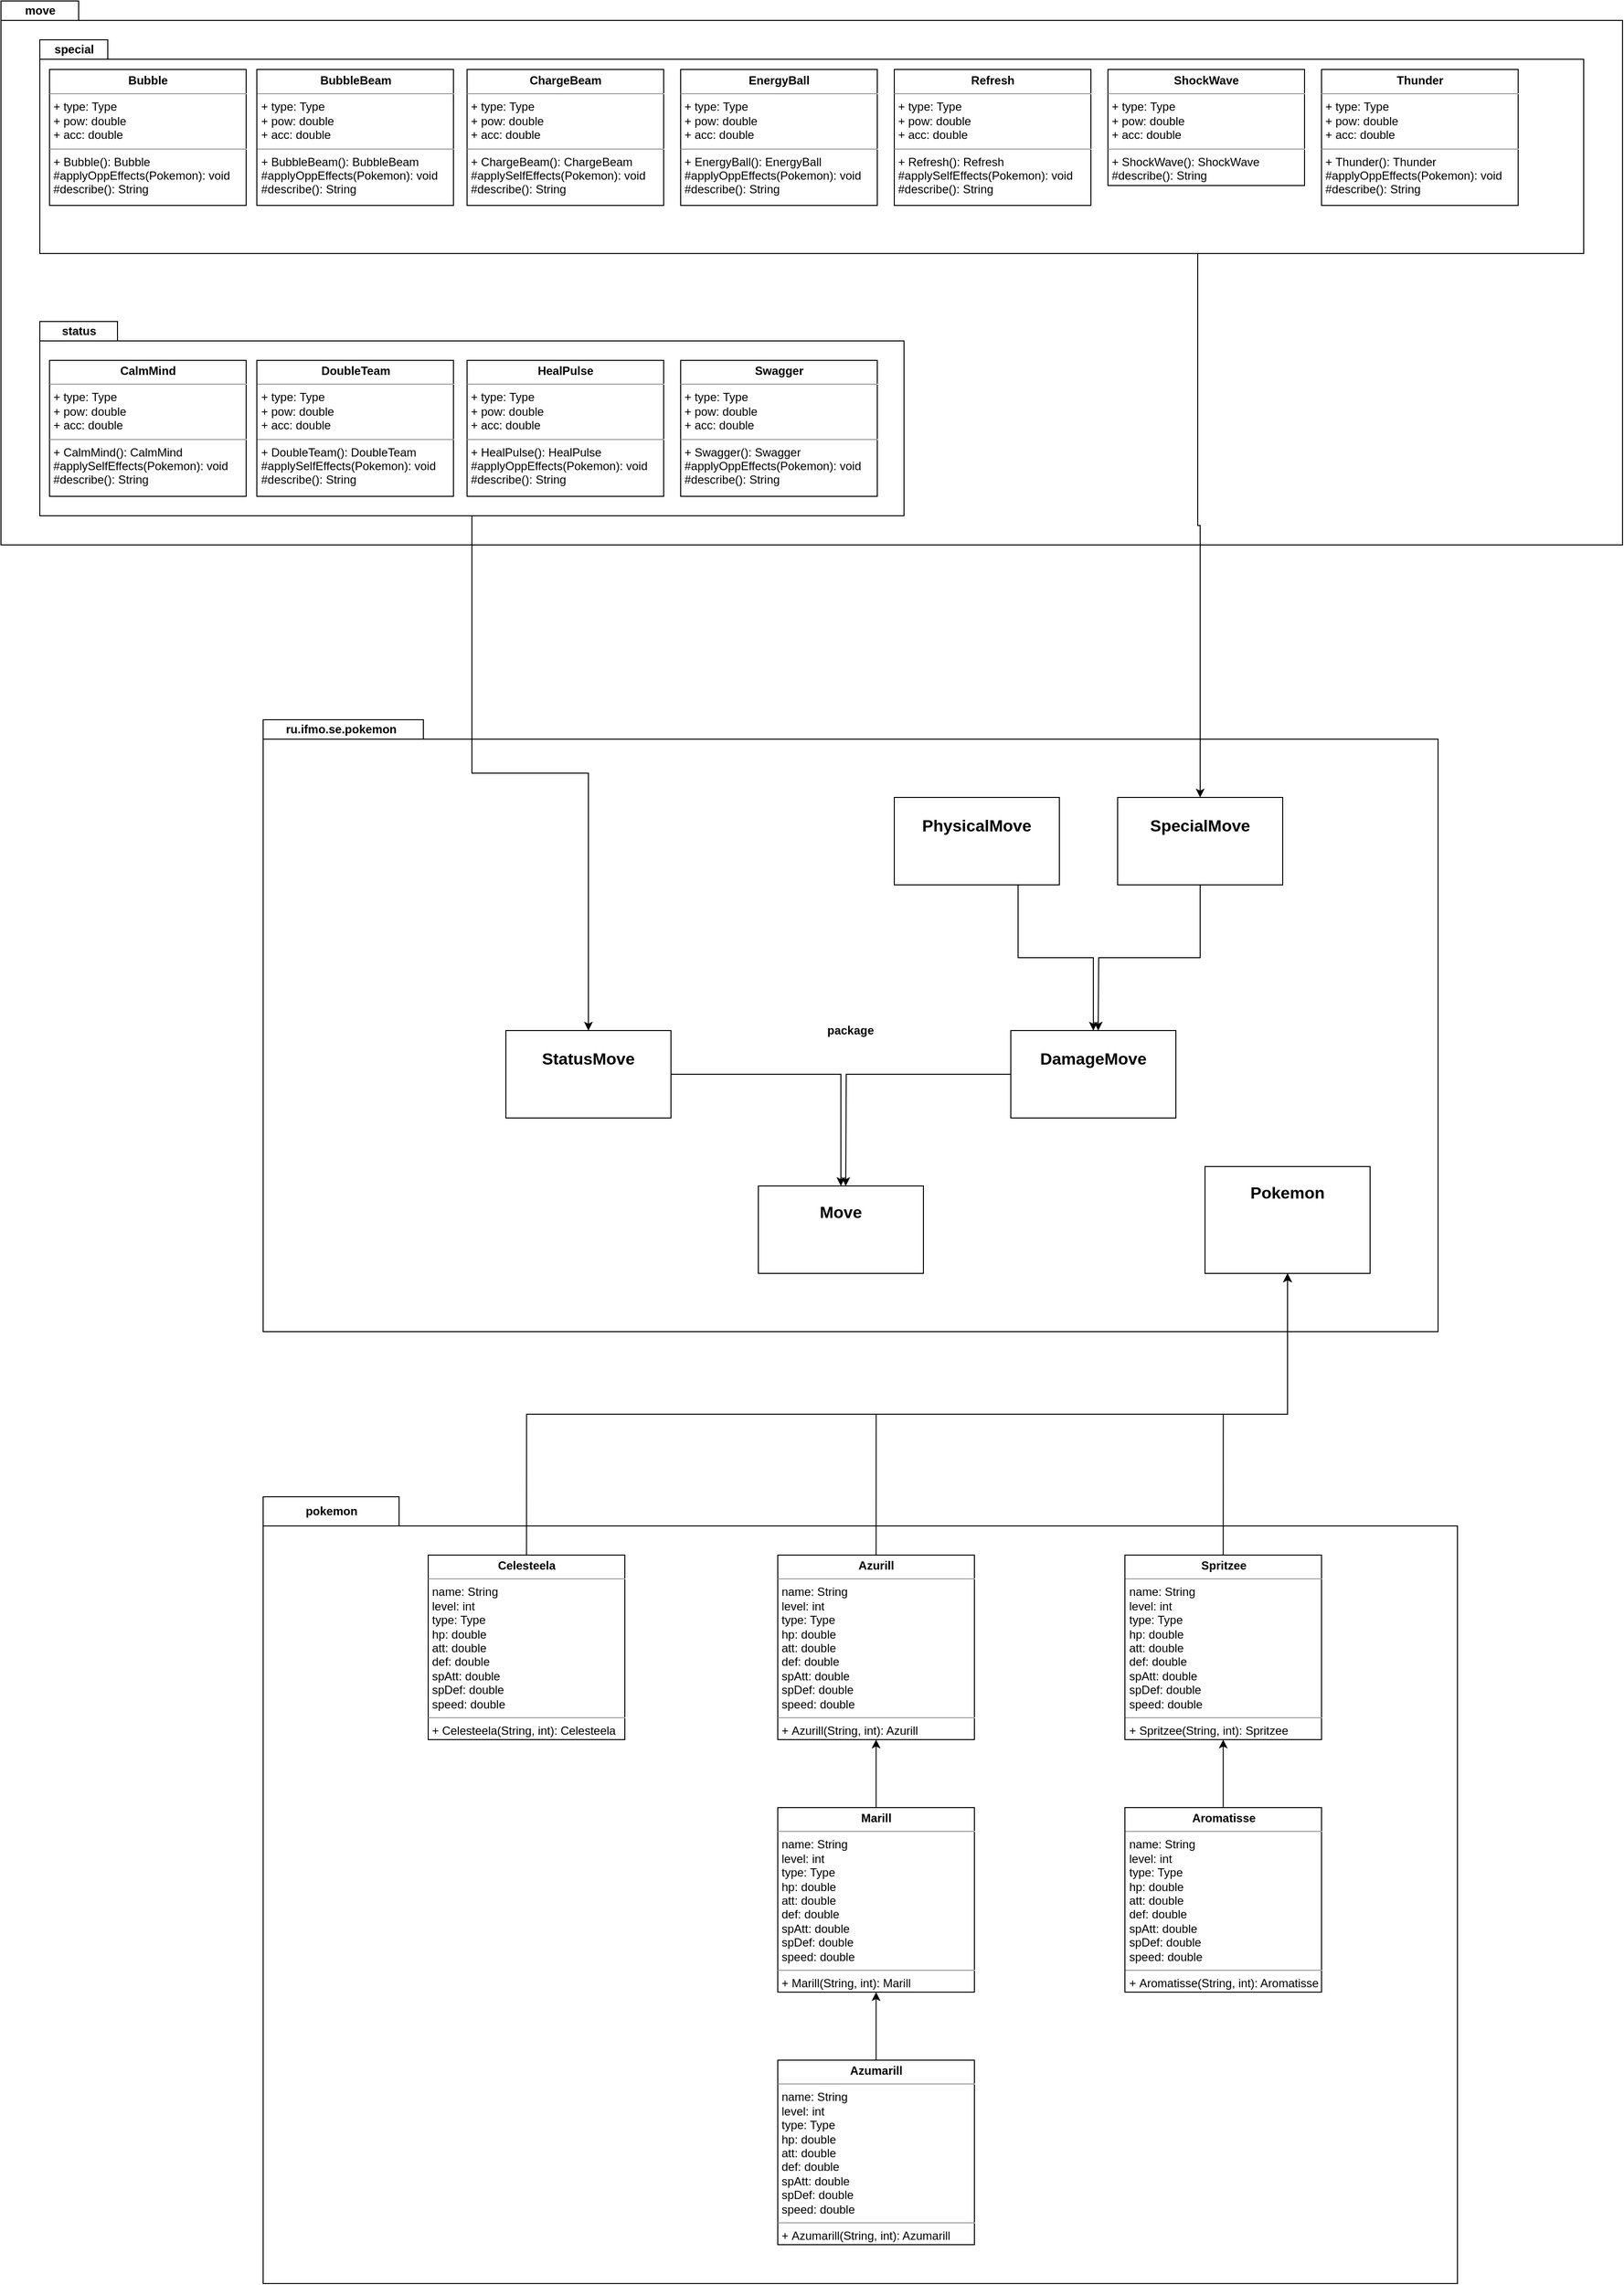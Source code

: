 <mxfile version="22.1.0" type="github">
  <diagram name="Page-1" id="b5b7bab2-c9e2-2cf4-8b2a-24fd1a2a6d21">
    <mxGraphModel dx="7760" dy="4316" grid="1" gridSize="10" guides="1" tooltips="1" connect="1" arrows="1" fold="1" page="1" pageScale="1" pageWidth="827" pageHeight="1169" background="none" math="0" shadow="0">
      <root>
        <mxCell id="0" />
        <mxCell id="1" parent="0" />
        <mxCell id="ocz2I9zyzVs3Qco7JFw5-1" value="&lt;br&gt;" style="shape=folder;fontStyle=1;spacingTop=10;tabWidth=80;tabHeight=20;tabPosition=left;html=1;whiteSpace=wrap;movable=1;resizable=1;rotatable=1;deletable=1;editable=1;locked=0;connectable=1;" vertex="1" parent="1">
          <mxGeometry x="70" y="-1060" width="1670" height="560" as="geometry" />
        </mxCell>
        <mxCell id="ocz2I9zyzVs3Qco7JFw5-3" value="package" style="shape=folder;fontStyle=1;spacingTop=10;tabWidth=70;tabHeight=20;tabPosition=left;html=1;whiteSpace=wrap;movable=1;resizable=1;rotatable=1;deletable=1;editable=1;locked=0;connectable=1;" vertex="1" parent="1">
          <mxGeometry x="110" y="-1020" width="1590" height="220" as="geometry" />
        </mxCell>
        <mxCell id="ocz2I9zyzVs3Qco7JFw5-2" value="move" style="text;align=center;fontStyle=1;verticalAlign=middle;spacingLeft=3;spacingRight=3;strokeColor=none;rotatable=0;points=[[0,0.5],[1,0.5]];portConstraint=eastwest;html=1;" vertex="1" parent="1">
          <mxGeometry x="70" y="-1060" width="80" height="20" as="geometry" />
        </mxCell>
        <mxCell id="ocz2I9zyzVs3Qco7JFw5-4" value="special" style="text;align=center;fontStyle=1;verticalAlign=middle;spacingLeft=3;spacingRight=3;strokeColor=none;rotatable=0;points=[[0,0.5],[1,0.5]];portConstraint=eastwest;html=1;" vertex="1" parent="1">
          <mxGeometry x="110" y="-1020" width="70" height="20" as="geometry" />
        </mxCell>
        <mxCell id="ocz2I9zyzVs3Qco7JFw5-8" value="&lt;p style=&quot;margin:0px;margin-top:4px;text-align:center;&quot;&gt;&lt;b&gt;Bubble&lt;/b&gt;&lt;/p&gt;&lt;hr size=&quot;1&quot;&gt;&lt;p style=&quot;border-color: var(--border-color); margin: 0px 0px 0px 4px;&quot;&gt;+ type: Type&lt;/p&gt;&lt;p style=&quot;border-color: var(--border-color); margin: 0px 0px 0px 4px;&quot;&gt;+ pow: double&lt;/p&gt;&lt;p style=&quot;border-color: var(--border-color); margin: 0px 0px 0px 4px;&quot;&gt;+ acc: double&lt;/p&gt;&lt;hr size=&quot;1&quot;&gt;&lt;p style=&quot;margin:0px;margin-left:4px;&quot;&gt;+ Bubble(): Bubble&lt;/p&gt;&lt;p style=&quot;margin:0px;margin-left:4px;&quot;&gt;#applyOppEffects(Pokemon): void&lt;/p&gt;&lt;p style=&quot;margin:0px;margin-left:4px;&quot;&gt;#describe(): String&lt;/p&gt;" style="verticalAlign=top;align=left;overflow=fill;fontSize=12;fontFamily=Helvetica;html=1;whiteSpace=wrap;" vertex="1" parent="1">
          <mxGeometry x="120" y="-989.5" width="202.5" height="140" as="geometry" />
        </mxCell>
        <mxCell id="ocz2I9zyzVs3Qco7JFw5-10" value="&lt;p style=&quot;margin:0px;margin-top:4px;text-align:center;&quot;&gt;&lt;b&gt;BubbleBeam&lt;/b&gt;&lt;/p&gt;&lt;hr size=&quot;1&quot;&gt;&lt;p style=&quot;border-color: var(--border-color); margin: 0px 0px 0px 4px;&quot;&gt;+ type: Type&lt;/p&gt;&lt;p style=&quot;border-color: var(--border-color); margin: 0px 0px 0px 4px;&quot;&gt;+ pow: double&lt;/p&gt;&lt;p style=&quot;border-color: var(--border-color); margin: 0px 0px 0px 4px;&quot;&gt;+ acc: double&lt;/p&gt;&lt;hr size=&quot;1&quot;&gt;&lt;p style=&quot;margin:0px;margin-left:4px;&quot;&gt;+ BubbleBeam(): BubbleBeam&lt;/p&gt;&lt;p style=&quot;margin:0px;margin-left:4px;&quot;&gt;#applyOppEffects(Pokemon): void&lt;/p&gt;&lt;p style=&quot;margin:0px;margin-left:4px;&quot;&gt;#describe(): String&lt;/p&gt;" style="verticalAlign=top;align=left;overflow=fill;fontSize=12;fontFamily=Helvetica;html=1;whiteSpace=wrap;" vertex="1" parent="1">
          <mxGeometry x="333.5" y="-989.5" width="202.5" height="140" as="geometry" />
        </mxCell>
        <mxCell id="ocz2I9zyzVs3Qco7JFw5-12" value="&lt;p style=&quot;margin:0px;margin-top:4px;text-align:center;&quot;&gt;&lt;b&gt;ChargeBeam&lt;/b&gt;&lt;/p&gt;&lt;hr size=&quot;1&quot;&gt;&lt;p style=&quot;border-color: var(--border-color); margin: 0px 0px 0px 4px;&quot;&gt;+ type: Type&lt;/p&gt;&lt;p style=&quot;border-color: var(--border-color); margin: 0px 0px 0px 4px;&quot;&gt;+ pow: double&lt;/p&gt;&lt;p style=&quot;border-color: var(--border-color); margin: 0px 0px 0px 4px;&quot;&gt;+ acc: double&lt;/p&gt;&lt;hr size=&quot;1&quot;&gt;&lt;p style=&quot;margin:0px;margin-left:4px;&quot;&gt;+&amp;nbsp;ChargeBeam():&amp;nbsp;&lt;span style=&quot;border-color: var(--border-color); text-align: center;&quot;&gt;Charge&lt;/span&gt;Beam&lt;/p&gt;&lt;p style=&quot;margin:0px;margin-left:4px;&quot;&gt;#applySelfEffects(Pokemon): void&lt;/p&gt;&lt;p style=&quot;margin:0px;margin-left:4px;&quot;&gt;#describe(): String&lt;/p&gt;" style="verticalAlign=top;align=left;overflow=fill;fontSize=12;fontFamily=Helvetica;html=1;whiteSpace=wrap;" vertex="1" parent="1">
          <mxGeometry x="550" y="-989.5" width="202.5" height="140" as="geometry" />
        </mxCell>
        <mxCell id="ocz2I9zyzVs3Qco7JFw5-13" value="&lt;p style=&quot;margin:0px;margin-top:4px;text-align:center;&quot;&gt;&lt;b&gt;EnergyBall&lt;/b&gt;&lt;/p&gt;&lt;hr size=&quot;1&quot;&gt;&lt;p style=&quot;border-color: var(--border-color); margin: 0px 0px 0px 4px;&quot;&gt;+ type: Type&lt;/p&gt;&lt;p style=&quot;border-color: var(--border-color); margin: 0px 0px 0px 4px;&quot;&gt;+ pow: double&lt;/p&gt;&lt;p style=&quot;border-color: var(--border-color); margin: 0px 0px 0px 4px;&quot;&gt;+ acc: double&lt;/p&gt;&lt;hr size=&quot;1&quot;&gt;&lt;p style=&quot;margin: 0px 0px 0px 4px;&quot;&gt;+&amp;nbsp;EnergyBall(): EnergyBall&lt;/p&gt;&lt;p style=&quot;margin:0px;margin-left:4px;&quot;&gt;#applyOppEffects(Pokemon): void&lt;/p&gt;&lt;p style=&quot;margin:0px;margin-left:4px;&quot;&gt;#describe(): String&lt;/p&gt;" style="verticalAlign=top;align=left;overflow=fill;fontSize=12;fontFamily=Helvetica;html=1;whiteSpace=wrap;" vertex="1" parent="1">
          <mxGeometry x="770" y="-989.5" width="202.5" height="140" as="geometry" />
        </mxCell>
        <mxCell id="ocz2I9zyzVs3Qco7JFw5-15" value="&lt;p style=&quot;margin:0px;margin-top:4px;text-align:center;&quot;&gt;&lt;b&gt;Refresh&lt;/b&gt;&lt;/p&gt;&lt;hr size=&quot;1&quot;&gt;&lt;p style=&quot;border-color: var(--border-color); margin: 0px 0px 0px 4px;&quot;&gt;+ type: Type&lt;/p&gt;&lt;p style=&quot;border-color: var(--border-color); margin: 0px 0px 0px 4px;&quot;&gt;+ pow: double&lt;/p&gt;&lt;p style=&quot;border-color: var(--border-color); margin: 0px 0px 0px 4px;&quot;&gt;+ acc: double&lt;/p&gt;&lt;hr size=&quot;1&quot;&gt;&lt;p style=&quot;margin: 0px 0px 0px 4px;&quot;&gt;+&amp;nbsp;Refresh(): Refresh&lt;/p&gt;&lt;p style=&quot;margin:0px;margin-left:4px;&quot;&gt;#applySelfEffects(Pokemon): void&lt;/p&gt;&lt;p style=&quot;margin:0px;margin-left:4px;&quot;&gt;#describe(): String&lt;/p&gt;" style="verticalAlign=top;align=left;overflow=fill;fontSize=12;fontFamily=Helvetica;html=1;whiteSpace=wrap;" vertex="1" parent="1">
          <mxGeometry x="990" y="-989.5" width="202.5" height="140" as="geometry" />
        </mxCell>
        <mxCell id="ocz2I9zyzVs3Qco7JFw5-17" value="&lt;p style=&quot;margin:0px;margin-top:4px;text-align:center;&quot;&gt;&lt;b&gt;ShockWave&lt;/b&gt;&lt;/p&gt;&lt;hr size=&quot;1&quot;&gt;&lt;p style=&quot;border-color: var(--border-color); margin: 0px 0px 0px 4px;&quot;&gt;+ type: Type&lt;/p&gt;&lt;p style=&quot;border-color: var(--border-color); margin: 0px 0px 0px 4px;&quot;&gt;+ pow: double&lt;/p&gt;&lt;p style=&quot;border-color: var(--border-color); margin: 0px 0px 0px 4px;&quot;&gt;+ acc: double&lt;/p&gt;&lt;hr size=&quot;1&quot;&gt;&lt;p style=&quot;margin: 0px 0px 0px 4px;&quot;&gt;+&amp;nbsp;ShockWave(): ShockWave&lt;/p&gt;&lt;p style=&quot;margin:0px;margin-left:4px;&quot;&gt;#describe(): String&lt;/p&gt;" style="verticalAlign=top;align=left;overflow=fill;fontSize=12;fontFamily=Helvetica;html=1;whiteSpace=wrap;" vertex="1" parent="1">
          <mxGeometry x="1210" y="-989.5" width="202.5" height="119.5" as="geometry" />
        </mxCell>
        <mxCell id="ocz2I9zyzVs3Qco7JFw5-19" value="&lt;p style=&quot;margin:0px;margin-top:4px;text-align:center;&quot;&gt;&lt;b&gt;Thunder&lt;/b&gt;&lt;/p&gt;&lt;hr size=&quot;1&quot;&gt;&lt;p style=&quot;border-color: var(--border-color); margin: 0px 0px 0px 4px;&quot;&gt;+ type: Type&lt;/p&gt;&lt;p style=&quot;border-color: var(--border-color); margin: 0px 0px 0px 4px;&quot;&gt;+ pow: double&lt;/p&gt;&lt;p style=&quot;border-color: var(--border-color); margin: 0px 0px 0px 4px;&quot;&gt;+ acc: double&lt;/p&gt;&lt;hr size=&quot;1&quot;&gt;&lt;p style=&quot;margin: 0px 0px 0px 4px;&quot;&gt;+&amp;nbsp;Thunder(): Thunder&lt;/p&gt;&lt;p style=&quot;margin:0px;margin-left:4px;&quot;&gt;#applyOppEffects(Pokemon): void&lt;/p&gt;&lt;p style=&quot;margin:0px;margin-left:4px;&quot;&gt;#describe(): String&lt;/p&gt;" style="verticalAlign=top;align=left;overflow=fill;fontSize=12;fontFamily=Helvetica;html=1;whiteSpace=wrap;" vertex="1" parent="1">
          <mxGeometry x="1430" y="-989.5" width="202.5" height="140" as="geometry" />
        </mxCell>
        <mxCell id="ocz2I9zyzVs3Qco7JFw5-21" value="" style="shape=folder;fontStyle=1;spacingTop=10;tabWidth=80;tabHeight=20;tabPosition=left;html=1;whiteSpace=wrap;" vertex="1" parent="1">
          <mxGeometry x="110" y="-730" width="890" height="200" as="geometry" />
        </mxCell>
        <mxCell id="ocz2I9zyzVs3Qco7JFw5-22" value="&lt;p style=&quot;margin:0px;margin-top:4px;text-align:center;&quot;&gt;&lt;b&gt;CalmMind&lt;/b&gt;&lt;/p&gt;&lt;hr size=&quot;1&quot;&gt;&lt;p style=&quot;border-color: var(--border-color); margin: 0px 0px 0px 4px;&quot;&gt;+ type: Type&lt;/p&gt;&lt;p style=&quot;border-color: var(--border-color); margin: 0px 0px 0px 4px;&quot;&gt;+ pow: double&lt;/p&gt;&lt;p style=&quot;border-color: var(--border-color); margin: 0px 0px 0px 4px;&quot;&gt;+ acc: double&lt;/p&gt;&lt;hr size=&quot;1&quot;&gt;&lt;p style=&quot;margin:0px;margin-left:4px;&quot;&gt;+ CalmMind(): CalmMind&lt;/p&gt;&lt;p style=&quot;margin:0px;margin-left:4px;&quot;&gt;#applySelfEffects(Pokemon): void&lt;/p&gt;&lt;p style=&quot;margin:0px;margin-left:4px;&quot;&gt;#describe(): String&lt;/p&gt;" style="verticalAlign=top;align=left;overflow=fill;fontSize=12;fontFamily=Helvetica;html=1;whiteSpace=wrap;" vertex="1" parent="1">
          <mxGeometry x="120" y="-690" width="202.5" height="140" as="geometry" />
        </mxCell>
        <mxCell id="ocz2I9zyzVs3Qco7JFw5-23" value="&lt;p style=&quot;margin:0px;margin-top:4px;text-align:center;&quot;&gt;&lt;b&gt;DoubleTeam&lt;/b&gt;&lt;/p&gt;&lt;hr size=&quot;1&quot;&gt;&lt;p style=&quot;border-color: var(--border-color); margin: 0px 0px 0px 4px;&quot;&gt;+ type: Type&lt;/p&gt;&lt;p style=&quot;border-color: var(--border-color); margin: 0px 0px 0px 4px;&quot;&gt;+ pow: double&lt;/p&gt;&lt;p style=&quot;border-color: var(--border-color); margin: 0px 0px 0px 4px;&quot;&gt;+ acc: double&lt;/p&gt;&lt;hr size=&quot;1&quot;&gt;&lt;p style=&quot;margin:0px;margin-left:4px;&quot;&gt;+ DoubleTeam(): DoubleTeam&lt;/p&gt;&lt;p style=&quot;margin:0px;margin-left:4px;&quot;&gt;#applySelfEffects(Pokemon): void&lt;/p&gt;&lt;p style=&quot;margin:0px;margin-left:4px;&quot;&gt;#describe(): String&lt;/p&gt;" style="verticalAlign=top;align=left;overflow=fill;fontSize=12;fontFamily=Helvetica;html=1;whiteSpace=wrap;" vertex="1" parent="1">
          <mxGeometry x="333.5" y="-690" width="202.5" height="140" as="geometry" />
        </mxCell>
        <mxCell id="ocz2I9zyzVs3Qco7JFw5-24" value="&lt;p style=&quot;margin:0px;margin-top:4px;text-align:center;&quot;&gt;&lt;b&gt;HealPulse&lt;/b&gt;&lt;/p&gt;&lt;hr size=&quot;1&quot;&gt;&lt;p style=&quot;border-color: var(--border-color); margin: 0px 0px 0px 4px;&quot;&gt;+ type: Type&lt;/p&gt;&lt;p style=&quot;border-color: var(--border-color); margin: 0px 0px 0px 4px;&quot;&gt;+ pow: double&lt;/p&gt;&lt;p style=&quot;border-color: var(--border-color); margin: 0px 0px 0px 4px;&quot;&gt;+ acc: double&lt;/p&gt;&lt;hr size=&quot;1&quot;&gt;&lt;p style=&quot;margin:0px;margin-left:4px;&quot;&gt;+ HealPulse(): HealPulse&lt;/p&gt;&lt;p style=&quot;margin:0px;margin-left:4px;&quot;&gt;#applyOppEffects(Pokemon): void&lt;/p&gt;&lt;p style=&quot;margin:0px;margin-left:4px;&quot;&gt;#describe(): String&lt;/p&gt;" style="verticalAlign=top;align=left;overflow=fill;fontSize=12;fontFamily=Helvetica;html=1;whiteSpace=wrap;" vertex="1" parent="1">
          <mxGeometry x="550" y="-690" width="202.5" height="140" as="geometry" />
        </mxCell>
        <mxCell id="ocz2I9zyzVs3Qco7JFw5-25" value="&lt;p style=&quot;margin:0px;margin-top:4px;text-align:center;&quot;&gt;&lt;b&gt;Swagger&lt;/b&gt;&lt;/p&gt;&lt;hr size=&quot;1&quot;&gt;&lt;p style=&quot;border-color: var(--border-color); margin: 0px 0px 0px 4px;&quot;&gt;+ type: Type&lt;/p&gt;&lt;p style=&quot;border-color: var(--border-color); margin: 0px 0px 0px 4px;&quot;&gt;+ pow: double&lt;/p&gt;&lt;p style=&quot;border-color: var(--border-color); margin: 0px 0px 0px 4px;&quot;&gt;+ acc: double&lt;/p&gt;&lt;hr size=&quot;1&quot;&gt;&lt;p style=&quot;margin:0px;margin-left:4px;&quot;&gt;+ Swagger(): Swagger&lt;/p&gt;&lt;p style=&quot;margin:0px;margin-left:4px;&quot;&gt;#applyOppEffects(Pokemon): void&lt;/p&gt;&lt;p style=&quot;margin:0px;margin-left:4px;&quot;&gt;#describe(): String&lt;/p&gt;" style="verticalAlign=top;align=left;overflow=fill;fontSize=12;fontFamily=Helvetica;html=1;whiteSpace=wrap;" vertex="1" parent="1">
          <mxGeometry x="770" y="-690" width="202.5" height="140" as="geometry" />
        </mxCell>
        <mxCell id="ocz2I9zyzVs3Qco7JFw5-26" value="status" style="text;align=center;fontStyle=1;verticalAlign=middle;spacingLeft=3;spacingRight=3;strokeColor=none;rotatable=0;points=[[0,0.5],[1,0.5]];portConstraint=eastwest;html=1;" vertex="1" parent="1">
          <mxGeometry x="110" y="-730" width="80" height="20" as="geometry" />
        </mxCell>
        <mxCell id="ocz2I9zyzVs3Qco7JFw5-27" value="package" style="shape=folder;fontStyle=1;spacingTop=10;tabWidth=165;tabHeight=20;tabPosition=left;html=1;whiteSpace=wrap;" vertex="1" parent="1">
          <mxGeometry x="340" y="-320" width="1210" height="630" as="geometry" />
        </mxCell>
        <mxCell id="ocz2I9zyzVs3Qco7JFw5-29" value="&lt;p style=&quot;margin: 4px 0px 0px;&quot;&gt;&lt;br&gt;&lt;b&gt;&lt;font style=&quot;font-size: 17px;&quot;&gt;Move&lt;/font&gt;&lt;/b&gt;&lt;/p&gt;" style="verticalAlign=top;align=center;overflow=fill;fontSize=12;fontFamily=Helvetica;html=1;whiteSpace=wrap;" vertex="1" parent="1">
          <mxGeometry x="850" y="160" width="170" height="90" as="geometry" />
        </mxCell>
        <mxCell id="ocz2I9zyzVs3Qco7JFw5-38" style="edgeStyle=orthogonalEdgeStyle;rounded=0;orthogonalLoop=1;jettySize=auto;html=1;exitX=0;exitY=0.5;exitDx=0;exitDy=0;" edge="1" parent="1" source="ocz2I9zyzVs3Qco7JFw5-30">
          <mxGeometry relative="1" as="geometry">
            <mxPoint x="940" y="160" as="targetPoint" />
          </mxGeometry>
        </mxCell>
        <mxCell id="ocz2I9zyzVs3Qco7JFw5-30" value="&lt;div style=&quot;&quot;&gt;&lt;span style=&quot;font-size: 17px; background-color: initial;&quot;&gt;&lt;br&gt;&lt;/span&gt;&lt;/div&gt;&lt;div style=&quot;&quot;&gt;&lt;span style=&quot;font-size: 17px; background-color: initial;&quot;&gt;&lt;b&gt;DamageMove&lt;/b&gt;&lt;/span&gt;&lt;/div&gt;" style="verticalAlign=top;align=center;overflow=fill;fontSize=12;fontFamily=Helvetica;html=1;whiteSpace=wrap;" vertex="1" parent="1">
          <mxGeometry x="1110" width="170" height="90" as="geometry" />
        </mxCell>
        <mxCell id="ocz2I9zyzVs3Qco7JFw5-34" style="edgeStyle=orthogonalEdgeStyle;rounded=0;orthogonalLoop=1;jettySize=auto;html=1;exitX=1;exitY=0.5;exitDx=0;exitDy=0;" edge="1" parent="1" source="ocz2I9zyzVs3Qco7JFw5-31" target="ocz2I9zyzVs3Qco7JFw5-29">
          <mxGeometry relative="1" as="geometry" />
        </mxCell>
        <mxCell id="ocz2I9zyzVs3Qco7JFw5-31" value="&lt;div style=&quot;&quot;&gt;&lt;span style=&quot;font-size: 17px; background-color: initial;&quot;&gt;&lt;br&gt;&lt;/span&gt;&lt;/div&gt;&lt;div style=&quot;&quot;&gt;&lt;span style=&quot;font-size: 17px; background-color: initial;&quot;&gt;&lt;b&gt;StatusMove&lt;/b&gt;&lt;/span&gt;&lt;/div&gt;" style="verticalAlign=top;align=center;overflow=fill;fontSize=12;fontFamily=Helvetica;html=1;whiteSpace=wrap;" vertex="1" parent="1">
          <mxGeometry x="590" width="170" height="90" as="geometry" />
        </mxCell>
        <mxCell id="ocz2I9zyzVs3Qco7JFw5-36" style="edgeStyle=orthogonalEdgeStyle;rounded=0;orthogonalLoop=1;jettySize=auto;html=1;exitX=0.75;exitY=1;exitDx=0;exitDy=0;entryX=0.5;entryY=0;entryDx=0;entryDy=0;" edge="1" parent="1" source="ocz2I9zyzVs3Qco7JFw5-32" target="ocz2I9zyzVs3Qco7JFw5-30">
          <mxGeometry relative="1" as="geometry" />
        </mxCell>
        <mxCell id="ocz2I9zyzVs3Qco7JFw5-32" value="&lt;div style=&quot;&quot;&gt;&lt;span style=&quot;font-size: 17px; background-color: initial;&quot;&gt;&lt;br&gt;&lt;/span&gt;&lt;/div&gt;&lt;div style=&quot;&quot;&gt;&lt;span style=&quot;font-size: 17px; background-color: initial;&quot;&gt;&lt;b&gt;PhysicalMove&lt;/b&gt;&lt;/span&gt;&lt;/div&gt;" style="verticalAlign=top;align=center;overflow=fill;fontSize=12;fontFamily=Helvetica;html=1;whiteSpace=wrap;" vertex="1" parent="1">
          <mxGeometry x="990" y="-240" width="170" height="90" as="geometry" />
        </mxCell>
        <mxCell id="ocz2I9zyzVs3Qco7JFw5-37" style="edgeStyle=orthogonalEdgeStyle;rounded=0;orthogonalLoop=1;jettySize=auto;html=1;exitX=0.5;exitY=1;exitDx=0;exitDy=0;" edge="1" parent="1" source="ocz2I9zyzVs3Qco7JFw5-33">
          <mxGeometry relative="1" as="geometry">
            <mxPoint x="1200" as="targetPoint" />
          </mxGeometry>
        </mxCell>
        <mxCell id="ocz2I9zyzVs3Qco7JFw5-33" value="&lt;div style=&quot;&quot;&gt;&lt;span style=&quot;font-size: 17px; background-color: initial;&quot;&gt;&lt;br&gt;&lt;/span&gt;&lt;/div&gt;&lt;div style=&quot;&quot;&gt;&lt;span style=&quot;font-size: 17px; background-color: initial;&quot;&gt;&lt;b&gt;SpecialMove&lt;/b&gt;&lt;/span&gt;&lt;/div&gt;" style="verticalAlign=top;align=center;overflow=fill;fontSize=12;fontFamily=Helvetica;html=1;whiteSpace=wrap;" vertex="1" parent="1">
          <mxGeometry x="1220" y="-240" width="170" height="90" as="geometry" />
        </mxCell>
        <mxCell id="ocz2I9zyzVs3Qco7JFw5-39" value="ru.ifmo.se.pokemon" style="text;align=center;fontStyle=1;verticalAlign=middle;spacingLeft=3;spacingRight=3;strokeColor=none;rotatable=0;points=[[0,0.5],[1,0.5]];portConstraint=eastwest;html=1;" vertex="1" parent="1">
          <mxGeometry x="340" y="-320" width="160" height="20" as="geometry" />
        </mxCell>
        <mxCell id="ocz2I9zyzVs3Qco7JFw5-44" value="" style="shape=folder;fontStyle=1;spacingTop=10;tabWidth=140;tabHeight=30;tabPosition=left;html=1;whiteSpace=wrap;" vertex="1" parent="1">
          <mxGeometry x="340" y="480" width="1230" height="810" as="geometry" />
        </mxCell>
        <mxCell id="ocz2I9zyzVs3Qco7JFw5-45" value="&lt;p style=&quot;margin: 4px 0px 0px;&quot;&gt;&lt;br&gt;&lt;b&gt;&lt;font style=&quot;font-size: 17px;&quot;&gt;Pokemon&lt;/font&gt;&lt;/b&gt;&lt;/p&gt;" style="verticalAlign=top;align=center;overflow=fill;fontSize=12;fontFamily=Helvetica;html=1;whiteSpace=wrap;" vertex="1" parent="1">
          <mxGeometry x="1310" y="140" width="170" height="110" as="geometry" />
        </mxCell>
        <mxCell id="ocz2I9zyzVs3Qco7JFw5-47" style="edgeStyle=orthogonalEdgeStyle;rounded=0;orthogonalLoop=1;jettySize=auto;html=1;exitX=0.5;exitY=1;exitDx=0;exitDy=0;exitPerimeter=0;entryX=0.5;entryY=0;entryDx=0;entryDy=0;" edge="1" parent="1" source="ocz2I9zyzVs3Qco7JFw5-21" target="ocz2I9zyzVs3Qco7JFw5-31">
          <mxGeometry relative="1" as="geometry" />
        </mxCell>
        <mxCell id="ocz2I9zyzVs3Qco7JFw5-48" style="edgeStyle=orthogonalEdgeStyle;rounded=0;orthogonalLoop=1;jettySize=auto;html=1;exitX=0.75;exitY=1;exitDx=0;exitDy=0;exitPerimeter=0;entryX=0.5;entryY=0;entryDx=0;entryDy=0;" edge="1" parent="1" source="ocz2I9zyzVs3Qco7JFw5-3" target="ocz2I9zyzVs3Qco7JFw5-33">
          <mxGeometry relative="1" as="geometry" />
        </mxCell>
        <mxCell id="ocz2I9zyzVs3Qco7JFw5-49" value="pokemon" style="text;align=center;fontStyle=1;verticalAlign=middle;spacingLeft=3;spacingRight=3;strokeColor=none;rotatable=0;points=[[0,0.5],[1,0.5]];portConstraint=eastwest;html=1;" vertex="1" parent="1">
          <mxGeometry x="340" y="480" width="140" height="30" as="geometry" />
        </mxCell>
        <mxCell id="ocz2I9zyzVs3Qco7JFw5-53" style="edgeStyle=orthogonalEdgeStyle;rounded=0;orthogonalLoop=1;jettySize=auto;html=1;exitX=0.5;exitY=0;exitDx=0;exitDy=0;entryX=0.5;entryY=1;entryDx=0;entryDy=0;" edge="1" parent="1" source="ocz2I9zyzVs3Qco7JFw5-50" target="ocz2I9zyzVs3Qco7JFw5-52">
          <mxGeometry relative="1" as="geometry" />
        </mxCell>
        <mxCell id="ocz2I9zyzVs3Qco7JFw5-50" value="&lt;p style=&quot;margin:0px;margin-top:4px;text-align:center;&quot;&gt;&lt;b&gt;Marill&lt;/b&gt;&lt;/p&gt;&lt;hr size=&quot;1&quot;&gt;&lt;p style=&quot;border-color: var(--border-color); margin: 0px 0px 0px 4px;&quot;&gt;&lt;span style=&quot;background-color: initial;&quot;&gt;name: String&lt;/span&gt;&lt;br&gt;&lt;/p&gt;&lt;p style=&quot;border-color: var(--border-color); margin: 0px 0px 0px 4px;&quot;&gt;level: int&lt;/p&gt;&lt;p style=&quot;border-color: var(--border-color); margin: 0px 0px 0px 4px;&quot;&gt;type: Type&lt;/p&gt;&lt;p style=&quot;border-color: var(--border-color); margin: 0px 0px 0px 4px;&quot;&gt;hp: double&lt;/p&gt;&lt;p style=&quot;border-color: var(--border-color); margin: 0px 0px 0px 4px;&quot;&gt;att: double&lt;/p&gt;&lt;p style=&quot;border-color: var(--border-color); margin: 0px 0px 0px 4px;&quot;&gt;def: double&lt;/p&gt;&lt;p style=&quot;border-color: var(--border-color); margin: 0px 0px 0px 4px;&quot;&gt;spAtt: double&lt;/p&gt;&lt;p style=&quot;border-color: var(--border-color); margin: 0px 0px 0px 4px;&quot;&gt;spDef: double&lt;/p&gt;&lt;p style=&quot;border-color: var(--border-color); margin: 0px 0px 0px 4px;&quot;&gt;speed: double&lt;/p&gt;&lt;hr size=&quot;1&quot;&gt;&lt;p style=&quot;margin: 0px 0px 0px 4px;&quot;&gt;&lt;span style=&quot;background-color: initial; border-color: var(--border-color);&quot;&gt;+&amp;nbsp;&lt;/span&gt;&lt;span style=&quot;background-color: initial; border-color: var(--border-color);&quot;&gt;Marill(String, int): Marill&lt;/span&gt;&lt;br&gt;&lt;/p&gt;" style="verticalAlign=top;align=left;overflow=fill;fontSize=12;fontFamily=Helvetica;html=1;whiteSpace=wrap;" vertex="1" parent="1">
          <mxGeometry x="870" y="800" width="202.5" height="190" as="geometry" />
        </mxCell>
        <mxCell id="ocz2I9zyzVs3Qco7JFw5-54" style="edgeStyle=orthogonalEdgeStyle;rounded=0;orthogonalLoop=1;jettySize=auto;html=1;exitX=0.5;exitY=0;exitDx=0;exitDy=0;entryX=0.5;entryY=1;entryDx=0;entryDy=0;" edge="1" parent="1" source="ocz2I9zyzVs3Qco7JFw5-51" target="ocz2I9zyzVs3Qco7JFw5-50">
          <mxGeometry relative="1" as="geometry" />
        </mxCell>
        <mxCell id="ocz2I9zyzVs3Qco7JFw5-51" value="&lt;p style=&quot;margin:0px;margin-top:4px;text-align:center;&quot;&gt;&lt;b&gt;Azumarill&lt;/b&gt;&lt;/p&gt;&lt;hr size=&quot;1&quot;&gt;&lt;p style=&quot;border-color: var(--border-color); margin: 0px 0px 0px 4px;&quot;&gt;&lt;span style=&quot;background-color: initial;&quot;&gt;name: String&lt;/span&gt;&lt;br&gt;&lt;/p&gt;&lt;p style=&quot;border-color: var(--border-color); margin: 0px 0px 0px 4px;&quot;&gt;level: int&lt;/p&gt;&lt;p style=&quot;border-color: var(--border-color); margin: 0px 0px 0px 4px;&quot;&gt;type: Type&lt;/p&gt;&lt;p style=&quot;border-color: var(--border-color); margin: 0px 0px 0px 4px;&quot;&gt;hp: double&lt;/p&gt;&lt;p style=&quot;border-color: var(--border-color); margin: 0px 0px 0px 4px;&quot;&gt;att: double&lt;/p&gt;&lt;p style=&quot;border-color: var(--border-color); margin: 0px 0px 0px 4px;&quot;&gt;def: double&lt;/p&gt;&lt;p style=&quot;border-color: var(--border-color); margin: 0px 0px 0px 4px;&quot;&gt;spAtt: double&lt;/p&gt;&lt;p style=&quot;border-color: var(--border-color); margin: 0px 0px 0px 4px;&quot;&gt;spDef: double&lt;/p&gt;&lt;p style=&quot;border-color: var(--border-color); margin: 0px 0px 0px 4px;&quot;&gt;speed: double&lt;/p&gt;&lt;hr size=&quot;1&quot;&gt;&lt;p style=&quot;margin: 0px 0px 0px 4px;&quot;&gt;&lt;span style=&quot;background-color: initial; border-color: var(--border-color);&quot;&gt;+&amp;nbsp;&lt;/span&gt;&lt;span style=&quot;background-color: initial; border-color: var(--border-color);&quot;&gt;Azumarill(String, int): Azumarill&lt;/span&gt;&lt;br&gt;&lt;/p&gt;" style="verticalAlign=top;align=left;overflow=fill;fontSize=12;fontFamily=Helvetica;html=1;whiteSpace=wrap;" vertex="1" parent="1">
          <mxGeometry x="870" y="1060" width="202.5" height="190" as="geometry" />
        </mxCell>
        <mxCell id="ocz2I9zyzVs3Qco7JFw5-55" style="edgeStyle=orthogonalEdgeStyle;rounded=0;orthogonalLoop=1;jettySize=auto;html=1;exitX=0.5;exitY=0;exitDx=0;exitDy=0;entryX=0.5;entryY=1;entryDx=0;entryDy=0;" edge="1" parent="1" source="ocz2I9zyzVs3Qco7JFw5-52" target="ocz2I9zyzVs3Qco7JFw5-45">
          <mxGeometry relative="1" as="geometry" />
        </mxCell>
        <mxCell id="ocz2I9zyzVs3Qco7JFw5-52" value="&lt;p style=&quot;margin:0px;margin-top:4px;text-align:center;&quot;&gt;&lt;b&gt;Azurill&lt;/b&gt;&lt;/p&gt;&lt;hr size=&quot;1&quot;&gt;&lt;p style=&quot;border-color: var(--border-color); margin: 0px 0px 0px 4px;&quot;&gt;&lt;span style=&quot;background-color: initial;&quot;&gt;name: String&lt;/span&gt;&lt;br&gt;&lt;/p&gt;&lt;p style=&quot;border-color: var(--border-color); margin: 0px 0px 0px 4px;&quot;&gt;level: int&lt;/p&gt;&lt;p style=&quot;border-color: var(--border-color); margin: 0px 0px 0px 4px;&quot;&gt;type: Type&lt;/p&gt;&lt;p style=&quot;border-color: var(--border-color); margin: 0px 0px 0px 4px;&quot;&gt;hp: double&lt;/p&gt;&lt;p style=&quot;border-color: var(--border-color); margin: 0px 0px 0px 4px;&quot;&gt;att: double&lt;/p&gt;&lt;p style=&quot;border-color: var(--border-color); margin: 0px 0px 0px 4px;&quot;&gt;def: double&lt;/p&gt;&lt;p style=&quot;border-color: var(--border-color); margin: 0px 0px 0px 4px;&quot;&gt;spAtt: double&lt;/p&gt;&lt;p style=&quot;border-color: var(--border-color); margin: 0px 0px 0px 4px;&quot;&gt;spDef: double&lt;/p&gt;&lt;p style=&quot;border-color: var(--border-color); margin: 0px 0px 0px 4px;&quot;&gt;speed: double&lt;/p&gt;&lt;hr size=&quot;1&quot;&gt;&lt;p style=&quot;margin: 0px 0px 0px 4px;&quot;&gt;&lt;span style=&quot;background-color: initial; border-color: var(--border-color);&quot;&gt;+&amp;nbsp;&lt;/span&gt;&lt;span style=&quot;background-color: initial; border-color: var(--border-color);&quot;&gt;Azurill(String, int): Azurill&lt;/span&gt;&lt;br&gt;&lt;/p&gt;" style="verticalAlign=top;align=left;overflow=fill;fontSize=12;fontFamily=Helvetica;html=1;whiteSpace=wrap;" vertex="1" parent="1">
          <mxGeometry x="870" y="540" width="202.5" height="190" as="geometry" />
        </mxCell>
        <mxCell id="ocz2I9zyzVs3Qco7JFw5-59" style="edgeStyle=orthogonalEdgeStyle;rounded=0;orthogonalLoop=1;jettySize=auto;html=1;exitX=0.5;exitY=0;exitDx=0;exitDy=0;entryX=0.5;entryY=1;entryDx=0;entryDy=0;" edge="1" parent="1" source="ocz2I9zyzVs3Qco7JFw5-56" target="ocz2I9zyzVs3Qco7JFw5-45">
          <mxGeometry relative="1" as="geometry" />
        </mxCell>
        <mxCell id="ocz2I9zyzVs3Qco7JFw5-56" value="&lt;p style=&quot;margin:0px;margin-top:4px;text-align:center;&quot;&gt;&lt;b&gt;Spritzee&lt;/b&gt;&lt;/p&gt;&lt;hr size=&quot;1&quot;&gt;&lt;p style=&quot;border-color: var(--border-color); margin: 0px 0px 0px 4px;&quot;&gt;&lt;span style=&quot;background-color: initial;&quot;&gt;name: String&lt;/span&gt;&lt;br&gt;&lt;/p&gt;&lt;p style=&quot;border-color: var(--border-color); margin: 0px 0px 0px 4px;&quot;&gt;level: int&lt;/p&gt;&lt;p style=&quot;border-color: var(--border-color); margin: 0px 0px 0px 4px;&quot;&gt;type: Type&lt;/p&gt;&lt;p style=&quot;border-color: var(--border-color); margin: 0px 0px 0px 4px;&quot;&gt;hp: double&lt;/p&gt;&lt;p style=&quot;border-color: var(--border-color); margin: 0px 0px 0px 4px;&quot;&gt;att: double&lt;/p&gt;&lt;p style=&quot;border-color: var(--border-color); margin: 0px 0px 0px 4px;&quot;&gt;def: double&lt;/p&gt;&lt;p style=&quot;border-color: var(--border-color); margin: 0px 0px 0px 4px;&quot;&gt;spAtt: double&lt;/p&gt;&lt;p style=&quot;border-color: var(--border-color); margin: 0px 0px 0px 4px;&quot;&gt;spDef: double&lt;/p&gt;&lt;p style=&quot;border-color: var(--border-color); margin: 0px 0px 0px 4px;&quot;&gt;speed: double&lt;/p&gt;&lt;hr size=&quot;1&quot;&gt;&lt;p style=&quot;margin: 0px 0px 0px 4px;&quot;&gt;&lt;span style=&quot;background-color: initial; border-color: var(--border-color);&quot;&gt;+&amp;nbsp;&lt;/span&gt;&lt;span style=&quot;background-color: initial; border-color: var(--border-color);&quot;&gt;Spritzee(String, int): Spritzee&lt;/span&gt;&lt;br&gt;&lt;/p&gt;" style="verticalAlign=top;align=left;overflow=fill;fontSize=12;fontFamily=Helvetica;html=1;whiteSpace=wrap;" vertex="1" parent="1">
          <mxGeometry x="1227.5" y="540" width="202.5" height="190" as="geometry" />
        </mxCell>
        <mxCell id="ocz2I9zyzVs3Qco7JFw5-58" style="edgeStyle=orthogonalEdgeStyle;rounded=0;orthogonalLoop=1;jettySize=auto;html=1;exitX=0.5;exitY=0;exitDx=0;exitDy=0;entryX=0.5;entryY=1;entryDx=0;entryDy=0;" edge="1" parent="1" source="ocz2I9zyzVs3Qco7JFw5-57" target="ocz2I9zyzVs3Qco7JFw5-56">
          <mxGeometry relative="1" as="geometry" />
        </mxCell>
        <mxCell id="ocz2I9zyzVs3Qco7JFw5-57" value="&lt;p style=&quot;margin:0px;margin-top:4px;text-align:center;&quot;&gt;&lt;b&gt;Aromatisse&lt;/b&gt;&lt;/p&gt;&lt;hr size=&quot;1&quot;&gt;&lt;p style=&quot;border-color: var(--border-color); margin: 0px 0px 0px 4px;&quot;&gt;&lt;span style=&quot;background-color: initial;&quot;&gt;name: String&lt;/span&gt;&lt;br&gt;&lt;/p&gt;&lt;p style=&quot;border-color: var(--border-color); margin: 0px 0px 0px 4px;&quot;&gt;level: int&lt;/p&gt;&lt;p style=&quot;border-color: var(--border-color); margin: 0px 0px 0px 4px;&quot;&gt;type: Type&lt;/p&gt;&lt;p style=&quot;border-color: var(--border-color); margin: 0px 0px 0px 4px;&quot;&gt;hp: double&lt;/p&gt;&lt;p style=&quot;border-color: var(--border-color); margin: 0px 0px 0px 4px;&quot;&gt;att: double&lt;/p&gt;&lt;p style=&quot;border-color: var(--border-color); margin: 0px 0px 0px 4px;&quot;&gt;def: double&lt;/p&gt;&lt;p style=&quot;border-color: var(--border-color); margin: 0px 0px 0px 4px;&quot;&gt;spAtt: double&lt;/p&gt;&lt;p style=&quot;border-color: var(--border-color); margin: 0px 0px 0px 4px;&quot;&gt;spDef: double&lt;/p&gt;&lt;p style=&quot;border-color: var(--border-color); margin: 0px 0px 0px 4px;&quot;&gt;speed: double&lt;/p&gt;&lt;hr size=&quot;1&quot;&gt;&lt;p style=&quot;margin: 0px 0px 0px 4px;&quot;&gt;&lt;span style=&quot;background-color: initial; border-color: var(--border-color);&quot;&gt;+&amp;nbsp;&lt;/span&gt;&lt;span style=&quot;background-color: initial; border-color: var(--border-color);&quot;&gt;Aromatisse(String, int): Aromatisse&lt;/span&gt;&lt;br&gt;&lt;/p&gt;" style="verticalAlign=top;align=left;overflow=fill;fontSize=12;fontFamily=Helvetica;html=1;whiteSpace=wrap;" vertex="1" parent="1">
          <mxGeometry x="1227.5" y="800" width="202.5" height="190" as="geometry" />
        </mxCell>
        <mxCell id="ocz2I9zyzVs3Qco7JFw5-61" style="edgeStyle=orthogonalEdgeStyle;rounded=0;orthogonalLoop=1;jettySize=auto;html=1;exitX=0.5;exitY=0;exitDx=0;exitDy=0;entryX=0.5;entryY=1;entryDx=0;entryDy=0;" edge="1" parent="1" source="ocz2I9zyzVs3Qco7JFw5-60" target="ocz2I9zyzVs3Qco7JFw5-45">
          <mxGeometry relative="1" as="geometry" />
        </mxCell>
        <mxCell id="ocz2I9zyzVs3Qco7JFw5-60" value="&lt;p style=&quot;margin:0px;margin-top:4px;text-align:center;&quot;&gt;&lt;b&gt;Celesteela&lt;/b&gt;&lt;/p&gt;&lt;hr size=&quot;1&quot;&gt;&lt;p style=&quot;border-color: var(--border-color); margin: 0px 0px 0px 4px;&quot;&gt;&lt;span style=&quot;background-color: initial;&quot;&gt;name: String&lt;/span&gt;&lt;br&gt;&lt;/p&gt;&lt;p style=&quot;border-color: var(--border-color); margin: 0px 0px 0px 4px;&quot;&gt;level: int&lt;/p&gt;&lt;p style=&quot;border-color: var(--border-color); margin: 0px 0px 0px 4px;&quot;&gt;type: Type&lt;/p&gt;&lt;p style=&quot;border-color: var(--border-color); margin: 0px 0px 0px 4px;&quot;&gt;hp: double&lt;/p&gt;&lt;p style=&quot;border-color: var(--border-color); margin: 0px 0px 0px 4px;&quot;&gt;att: double&lt;/p&gt;&lt;p style=&quot;border-color: var(--border-color); margin: 0px 0px 0px 4px;&quot;&gt;def: double&lt;/p&gt;&lt;p style=&quot;border-color: var(--border-color); margin: 0px 0px 0px 4px;&quot;&gt;spAtt: double&lt;/p&gt;&lt;p style=&quot;border-color: var(--border-color); margin: 0px 0px 0px 4px;&quot;&gt;spDef: double&lt;/p&gt;&lt;p style=&quot;border-color: var(--border-color); margin: 0px 0px 0px 4px;&quot;&gt;speed: double&lt;/p&gt;&lt;hr size=&quot;1&quot;&gt;&lt;p style=&quot;margin: 0px 0px 0px 4px;&quot;&gt;&lt;span style=&quot;background-color: initial; border-color: var(--border-color);&quot;&gt;+&amp;nbsp;&lt;/span&gt;&lt;span style=&quot;background-color: initial; border-color: var(--border-color);&quot;&gt;Celesteela(String, int): Celesteela&lt;/span&gt;&lt;br&gt;&lt;/p&gt;" style="verticalAlign=top;align=left;overflow=fill;fontSize=12;fontFamily=Helvetica;html=1;whiteSpace=wrap;" vertex="1" parent="1">
          <mxGeometry x="510" y="540" width="202.5" height="190" as="geometry" />
        </mxCell>
      </root>
    </mxGraphModel>
  </diagram>
</mxfile>
